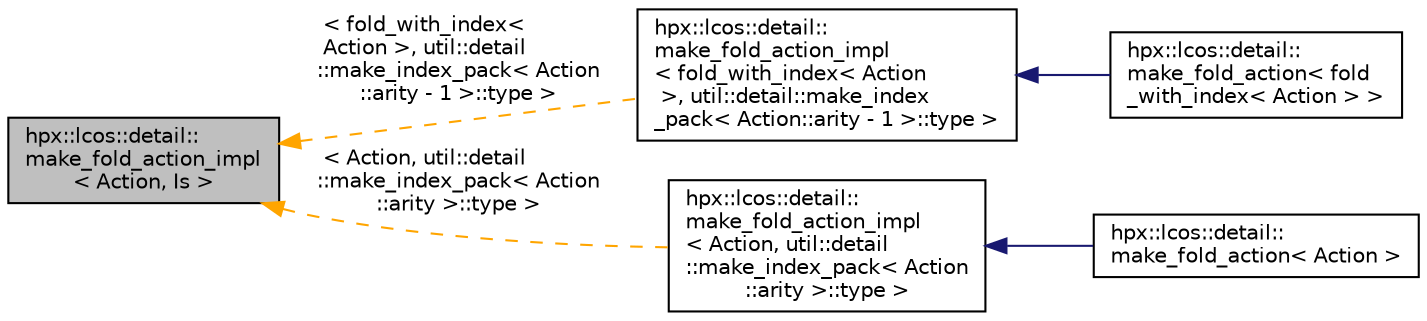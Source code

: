 digraph "hpx::lcos::detail::make_fold_action_impl&lt; Action, Is &gt;"
{
  edge [fontname="Helvetica",fontsize="10",labelfontname="Helvetica",labelfontsize="10"];
  node [fontname="Helvetica",fontsize="10",shape=record];
  rankdir="LR";
  Node0 [label="hpx::lcos::detail::\lmake_fold_action_impl\l\< Action, Is \>",height=0.2,width=0.4,color="black", fillcolor="grey75", style="filled", fontcolor="black"];
  Node0 -> Node1 [dir="back",color="orange",fontsize="10",style="dashed",label=" \< fold_with_index\<\l Action \>, util::detail\l::make_index_pack\< Action\l::arity - 1 \>::type \>" ,fontname="Helvetica"];
  Node1 [label="hpx::lcos::detail::\lmake_fold_action_impl\l\< fold_with_index\< Action\l \>, util::detail::make_index\l_pack\< Action::arity - 1 \>::type \>",height=0.2,width=0.4,color="black", fillcolor="white", style="filled",URL="$da/d2f/structhpx_1_1lcos_1_1detail_1_1make__fold__action__impl.html"];
  Node1 -> Node2 [dir="back",color="midnightblue",fontsize="10",style="solid",fontname="Helvetica"];
  Node2 [label="hpx::lcos::detail::\lmake_fold_action\< fold\l_with_index\< Action \> \>",height=0.2,width=0.4,color="black", fillcolor="white", style="filled",URL="$dc/d43/structhpx_1_1lcos_1_1detail_1_1make__fold__action_3_01fold__with__index_3_01_action_01_4_01_4.html"];
  Node0 -> Node3 [dir="back",color="orange",fontsize="10",style="dashed",label=" \< Action, util::detail\l::make_index_pack\< Action\l::arity \>::type \>" ,fontname="Helvetica"];
  Node3 [label="hpx::lcos::detail::\lmake_fold_action_impl\l\< Action, util::detail\l::make_index_pack\< Action\l::arity \>::type \>",height=0.2,width=0.4,color="black", fillcolor="white", style="filled",URL="$da/d2f/structhpx_1_1lcos_1_1detail_1_1make__fold__action__impl.html"];
  Node3 -> Node4 [dir="back",color="midnightblue",fontsize="10",style="solid",fontname="Helvetica"];
  Node4 [label="hpx::lcos::detail::\lmake_fold_action\< Action \>",height=0.2,width=0.4,color="black", fillcolor="white", style="filled",URL="$d5/d29/structhpx_1_1lcos_1_1detail_1_1make__fold__action.html"];
}
